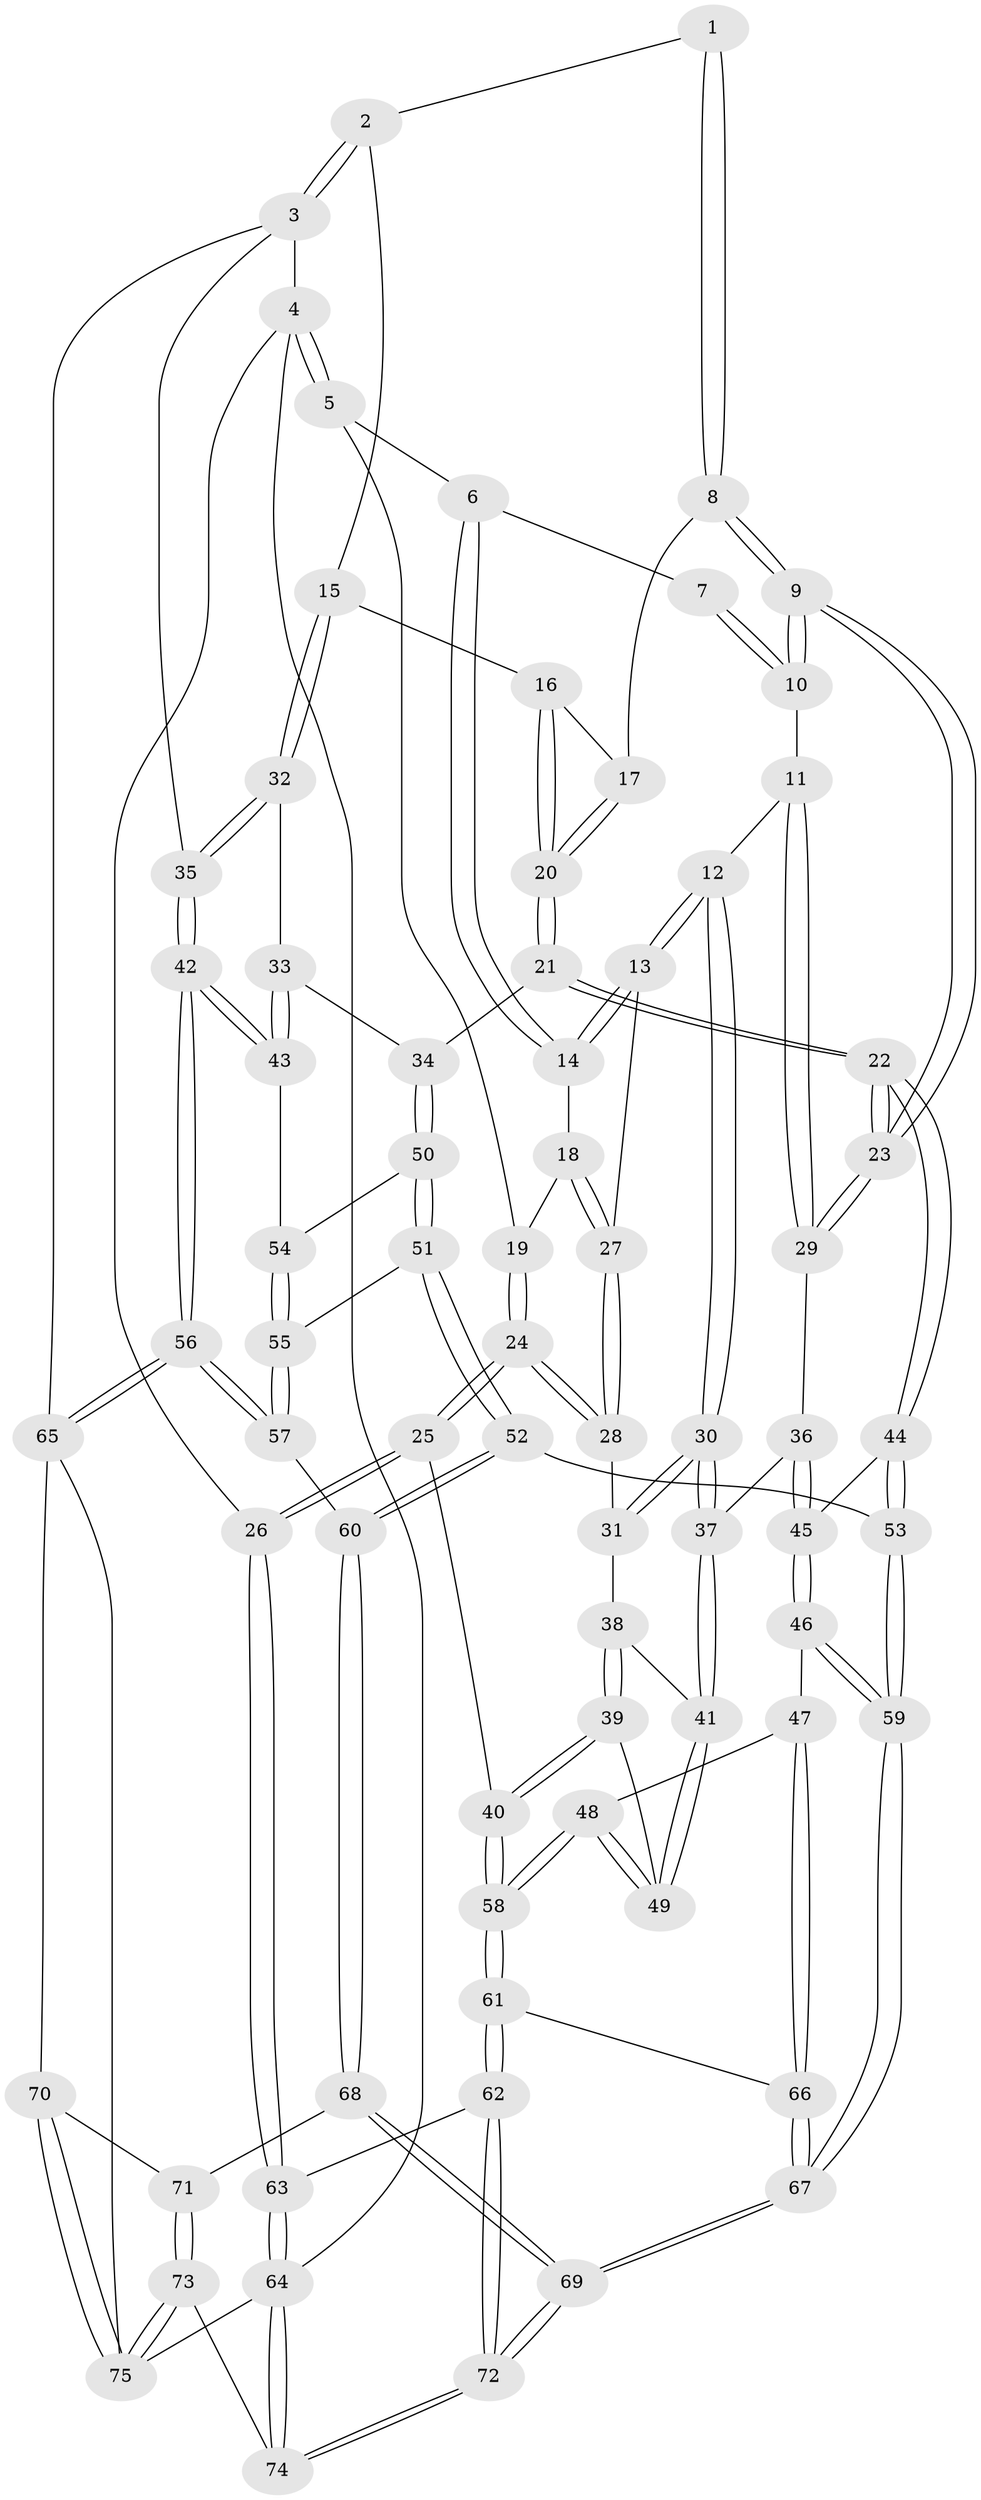 // coarse degree distribution, {5: 0.5111111111111111, 7: 0.08888888888888889, 4: 0.17777777777777778, 3: 0.1111111111111111, 6: 0.08888888888888889, 8: 0.022222222222222223}
// Generated by graph-tools (version 1.1) at 2025/06/03/04/25 22:06:09]
// undirected, 75 vertices, 184 edges
graph export_dot {
graph [start="1"]
  node [color=gray90,style=filled];
  1 [pos="+0.6086687230638773+0"];
  2 [pos="+0.9222549123350368+0"];
  3 [pos="+1+0"];
  4 [pos="+0+0"];
  5 [pos="+0.06690310312156518+0"];
  6 [pos="+0.16716061832183338+0"];
  7 [pos="+0.412553524860967+0"];
  8 [pos="+0.6185969822974418+0"];
  9 [pos="+0.46514564826572147+0.09247524659152184"];
  10 [pos="+0.4167297950325353+0.051167122159645036"];
  11 [pos="+0.34801305693255935+0.08596662695150584"];
  12 [pos="+0.2682645432288338+0.10186993568051057"];
  13 [pos="+0.26058074753851185+0.09393140866595781"];
  14 [pos="+0.24460027886760063+0.04781332971419324"];
  15 [pos="+0.8397697367984228+0.06245487261840994"];
  16 [pos="+0.788095098984589+0.07241024031680558"];
  17 [pos="+0.6295025741499022+0.004978515956138987"];
  18 [pos="+0.12246635782567313+0.048487881367395395"];
  19 [pos="+0.10718660567608353+0.036765169180664324"];
  20 [pos="+0.6185184709555447+0.1871864502151217"];
  21 [pos="+0.5884288395581976+0.24360596390394082"];
  22 [pos="+0.550135310645458+0.24706205715090296"];
  23 [pos="+0.5482040487428524+0.24494434958790454"];
  24 [pos="+0.04076353515007506+0.14336635226626704"];
  25 [pos="+0+0.22946287433562249"];
  26 [pos="+0+0.22868330238136425"];
  27 [pos="+0.16475233780785206+0.10177038623885165"];
  28 [pos="+0.11439969023465844+0.15478986926122518"];
  29 [pos="+0.3753693197090141+0.200916749975592"];
  30 [pos="+0.248324794492098+0.22593597505724813"];
  31 [pos="+0.1259209588579848+0.1660097256216405"];
  32 [pos="+0.8517935261639664+0.08392584078402004"];
  33 [pos="+0.8165245233536256+0.21811366542948868"];
  34 [pos="+0.6141670249205569+0.25904875717669923"];
  35 [pos="+1+0.22740687165195278"];
  36 [pos="+0.26747457745553443+0.23503666923556352"];
  37 [pos="+0.24836031682893092+0.22609097924186553"];
  38 [pos="+0.11716881292758284+0.2531294577422997"];
  39 [pos="+0+0.26679904882853245"];
  40 [pos="+0+0.24710742579572617"];
  41 [pos="+0.19753373817891107+0.2823154485880839"];
  42 [pos="+1+0.4396610030557478"];
  43 [pos="+0.8925074723168223+0.3245181506978866"];
  44 [pos="+0.502100035252731+0.30772441812944706"];
  45 [pos="+0.39571943601767245+0.3743265501453996"];
  46 [pos="+0.35726844976970484+0.4486585611359078"];
  47 [pos="+0.3010497525489072+0.47303551401453253"];
  48 [pos="+0.1920075422350711+0.45633700395114635"];
  49 [pos="+0.17396728442101292+0.3691008610867315"];
  50 [pos="+0.6484655706262054+0.30634369947414974"];
  51 [pos="+0.6908149286561732+0.42143733610782486"];
  52 [pos="+0.6009554277773927+0.5505941325020097"];
  53 [pos="+0.5860914190030259+0.5477642936166248"];
  54 [pos="+0.8309277242682606+0.33713866764578515"];
  55 [pos="+0.7241941095530741+0.43100072424707214"];
  56 [pos="+1+0.6084459250838931"];
  57 [pos="+0.7547054382606042+0.4518753590222426"];
  58 [pos="+0.13284841378299814+0.49777527747435873"];
  59 [pos="+0.48992214276755974+0.5697325564213344"];
  60 [pos="+0.6927621093258743+0.6527157213561913"];
  61 [pos="+0.05604858013793351+0.6322032986370139"];
  62 [pos="+0+0.678790300993526"];
  63 [pos="+0+0.7518328533624936"];
  64 [pos="+0+1"];
  65 [pos="+1+0.6694292380934633"];
  66 [pos="+0.30512554182504675+0.7058524309089408"];
  67 [pos="+0.3869642813947318+0.8037028686860452"];
  68 [pos="+0.732937640128516+0.7071246531997294"];
  69 [pos="+0.38873291166410334+0.8108835632107574"];
  70 [pos="+0.8411635610465876+0.7376275635756138"];
  71 [pos="+0.8008058379842966+0.7378334565932844"];
  72 [pos="+0.3523564950631761+0.9925242923888028"];
  73 [pos="+0.5351278511132602+1"];
  74 [pos="+0.35352963290013056+1"];
  75 [pos="+0.7466863223998852+1"];
  1 -- 2;
  1 -- 8;
  1 -- 8;
  2 -- 3;
  2 -- 3;
  2 -- 15;
  3 -- 4;
  3 -- 35;
  3 -- 65;
  4 -- 5;
  4 -- 5;
  4 -- 26;
  4 -- 64;
  5 -- 6;
  5 -- 19;
  6 -- 7;
  6 -- 14;
  6 -- 14;
  7 -- 10;
  7 -- 10;
  8 -- 9;
  8 -- 9;
  8 -- 17;
  9 -- 10;
  9 -- 10;
  9 -- 23;
  9 -- 23;
  10 -- 11;
  11 -- 12;
  11 -- 29;
  11 -- 29;
  12 -- 13;
  12 -- 13;
  12 -- 30;
  12 -- 30;
  13 -- 14;
  13 -- 14;
  13 -- 27;
  14 -- 18;
  15 -- 16;
  15 -- 32;
  15 -- 32;
  16 -- 17;
  16 -- 20;
  16 -- 20;
  17 -- 20;
  17 -- 20;
  18 -- 19;
  18 -- 27;
  18 -- 27;
  19 -- 24;
  19 -- 24;
  20 -- 21;
  20 -- 21;
  21 -- 22;
  21 -- 22;
  21 -- 34;
  22 -- 23;
  22 -- 23;
  22 -- 44;
  22 -- 44;
  23 -- 29;
  23 -- 29;
  24 -- 25;
  24 -- 25;
  24 -- 28;
  24 -- 28;
  25 -- 26;
  25 -- 26;
  25 -- 40;
  26 -- 63;
  26 -- 63;
  27 -- 28;
  27 -- 28;
  28 -- 31;
  29 -- 36;
  30 -- 31;
  30 -- 31;
  30 -- 37;
  30 -- 37;
  31 -- 38;
  32 -- 33;
  32 -- 35;
  32 -- 35;
  33 -- 34;
  33 -- 43;
  33 -- 43;
  34 -- 50;
  34 -- 50;
  35 -- 42;
  35 -- 42;
  36 -- 37;
  36 -- 45;
  36 -- 45;
  37 -- 41;
  37 -- 41;
  38 -- 39;
  38 -- 39;
  38 -- 41;
  39 -- 40;
  39 -- 40;
  39 -- 49;
  40 -- 58;
  40 -- 58;
  41 -- 49;
  41 -- 49;
  42 -- 43;
  42 -- 43;
  42 -- 56;
  42 -- 56;
  43 -- 54;
  44 -- 45;
  44 -- 53;
  44 -- 53;
  45 -- 46;
  45 -- 46;
  46 -- 47;
  46 -- 59;
  46 -- 59;
  47 -- 48;
  47 -- 66;
  47 -- 66;
  48 -- 49;
  48 -- 49;
  48 -- 58;
  48 -- 58;
  50 -- 51;
  50 -- 51;
  50 -- 54;
  51 -- 52;
  51 -- 52;
  51 -- 55;
  52 -- 53;
  52 -- 60;
  52 -- 60;
  53 -- 59;
  53 -- 59;
  54 -- 55;
  54 -- 55;
  55 -- 57;
  55 -- 57;
  56 -- 57;
  56 -- 57;
  56 -- 65;
  56 -- 65;
  57 -- 60;
  58 -- 61;
  58 -- 61;
  59 -- 67;
  59 -- 67;
  60 -- 68;
  60 -- 68;
  61 -- 62;
  61 -- 62;
  61 -- 66;
  62 -- 63;
  62 -- 72;
  62 -- 72;
  63 -- 64;
  63 -- 64;
  64 -- 74;
  64 -- 74;
  64 -- 75;
  65 -- 70;
  65 -- 75;
  66 -- 67;
  66 -- 67;
  67 -- 69;
  67 -- 69;
  68 -- 69;
  68 -- 69;
  68 -- 71;
  69 -- 72;
  69 -- 72;
  70 -- 71;
  70 -- 75;
  70 -- 75;
  71 -- 73;
  71 -- 73;
  72 -- 74;
  72 -- 74;
  73 -- 74;
  73 -- 75;
  73 -- 75;
}
